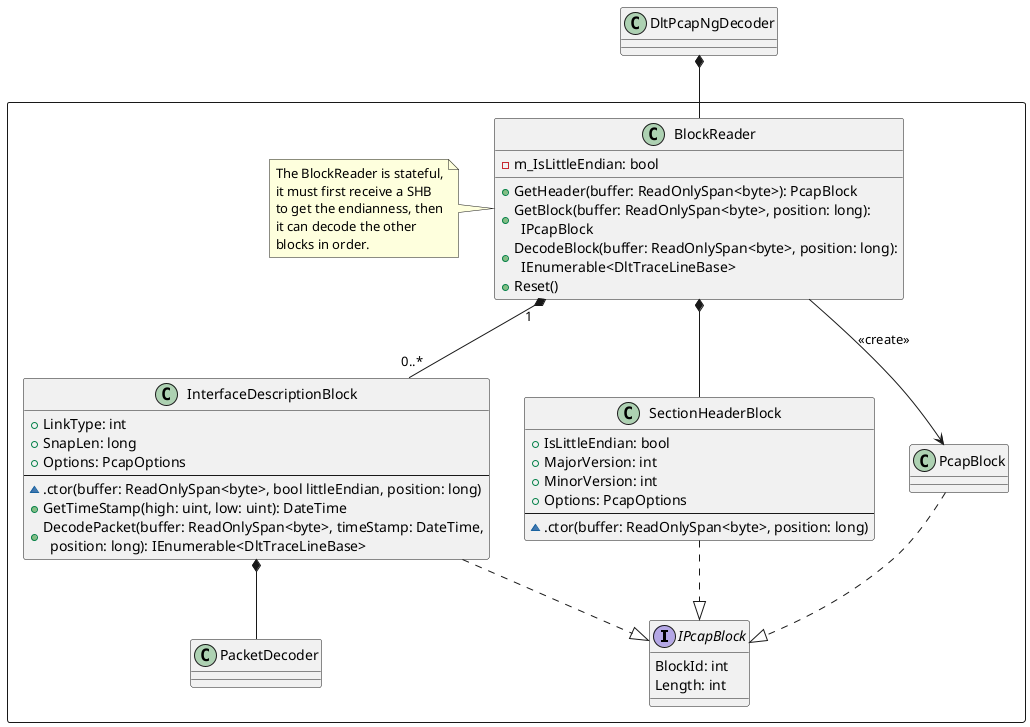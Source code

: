 @startuml DltPcapNgTraceDecoder

class DltPcapNgDecoder

rectangle {
    interface IPcapBlock {
        BlockId: int
        Length: int
    }

    class BlockReader {
        -m_IsLittleEndian: bool
        +GetHeader(buffer: ReadOnlySpan<byte>): PcapBlock
        +GetBlock(buffer: ReadOnlySpan<byte>, position: long):\n  IPcapBlock
        +DecodeBlock(buffer: ReadOnlySpan<byte>, position: long):\n  IEnumerable<DltTraceLineBase>
        +Reset()
    }
    note left {
        The BlockReader is stateful,
        it must first receive a SHB
        to get the endianness, then
        it can decode the other
        blocks in order.
    }

    class PcapBlock
    BlockReader -d-> PcapBlock : <<create>>
    IPcapBlock <|.u. PcapBlock

    class SectionHeaderBlock {
        +IsLittleEndian: bool
        +MajorVersion: int
        +MinorVersion: int
        +Options: PcapOptions
        --
        ~.ctor(buffer: ReadOnlySpan<byte>, position: long)
    }
    BlockReader *-d- SectionHeaderBlock
    IPcapBlock <|.u. SectionHeaderBlock

    class InterfaceDescriptionBlock {
        +LinkType: int
        +SnapLen: long
        +Options: PcapOptions
        --
        ~.ctor(buffer: ReadOnlySpan<byte>, bool littleEndian, position: long)
        +GetTimeStamp(high: uint, low: uint): DateTime
        +DecodePacket(buffer: ReadOnlySpan<byte>, timeStamp: DateTime,\n  position: long): IEnumerable<DltTraceLineBase>
    }
    BlockReader "1" *-d- "0..*" InterfaceDescriptionBlock
    IPcapBlock <|.u. InterfaceDescriptionBlock

    class PacketDecoder
    InterfaceDescriptionBlock *-d- PacketDecoder
}

DltPcapNgDecoder *-d- BlockReader

@enduml